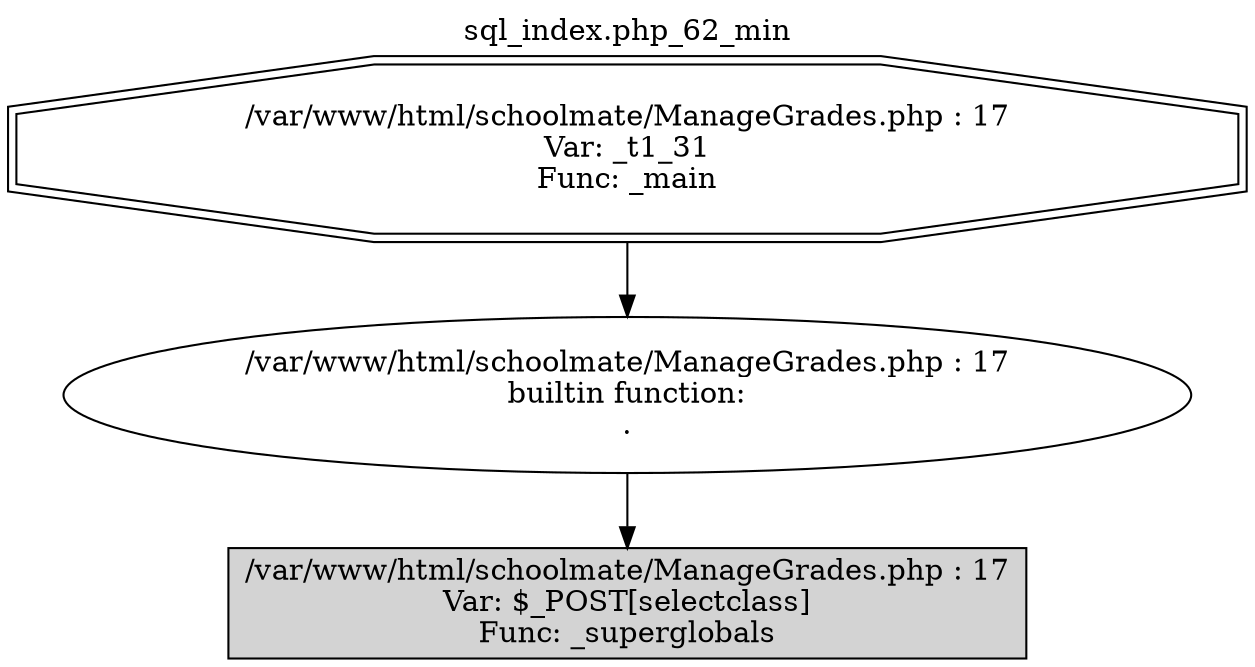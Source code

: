 digraph cfg {
  label="sql_index.php_62_min";
  labelloc=t;
  n1 [shape=doubleoctagon, label="/var/www/html/schoolmate/ManageGrades.php : 17\nVar: _t1_31\nFunc: _main\n"];
  n2 [shape=ellipse, label="/var/www/html/schoolmate/ManageGrades.php : 17\nbuiltin function:\n.\n"];
  n3 [shape=box, label="/var/www/html/schoolmate/ManageGrades.php : 17\nVar: $_POST[selectclass]\nFunc: _superglobals\n",style=filled];
  n1 -> n2;
  n2 -> n3;
}
